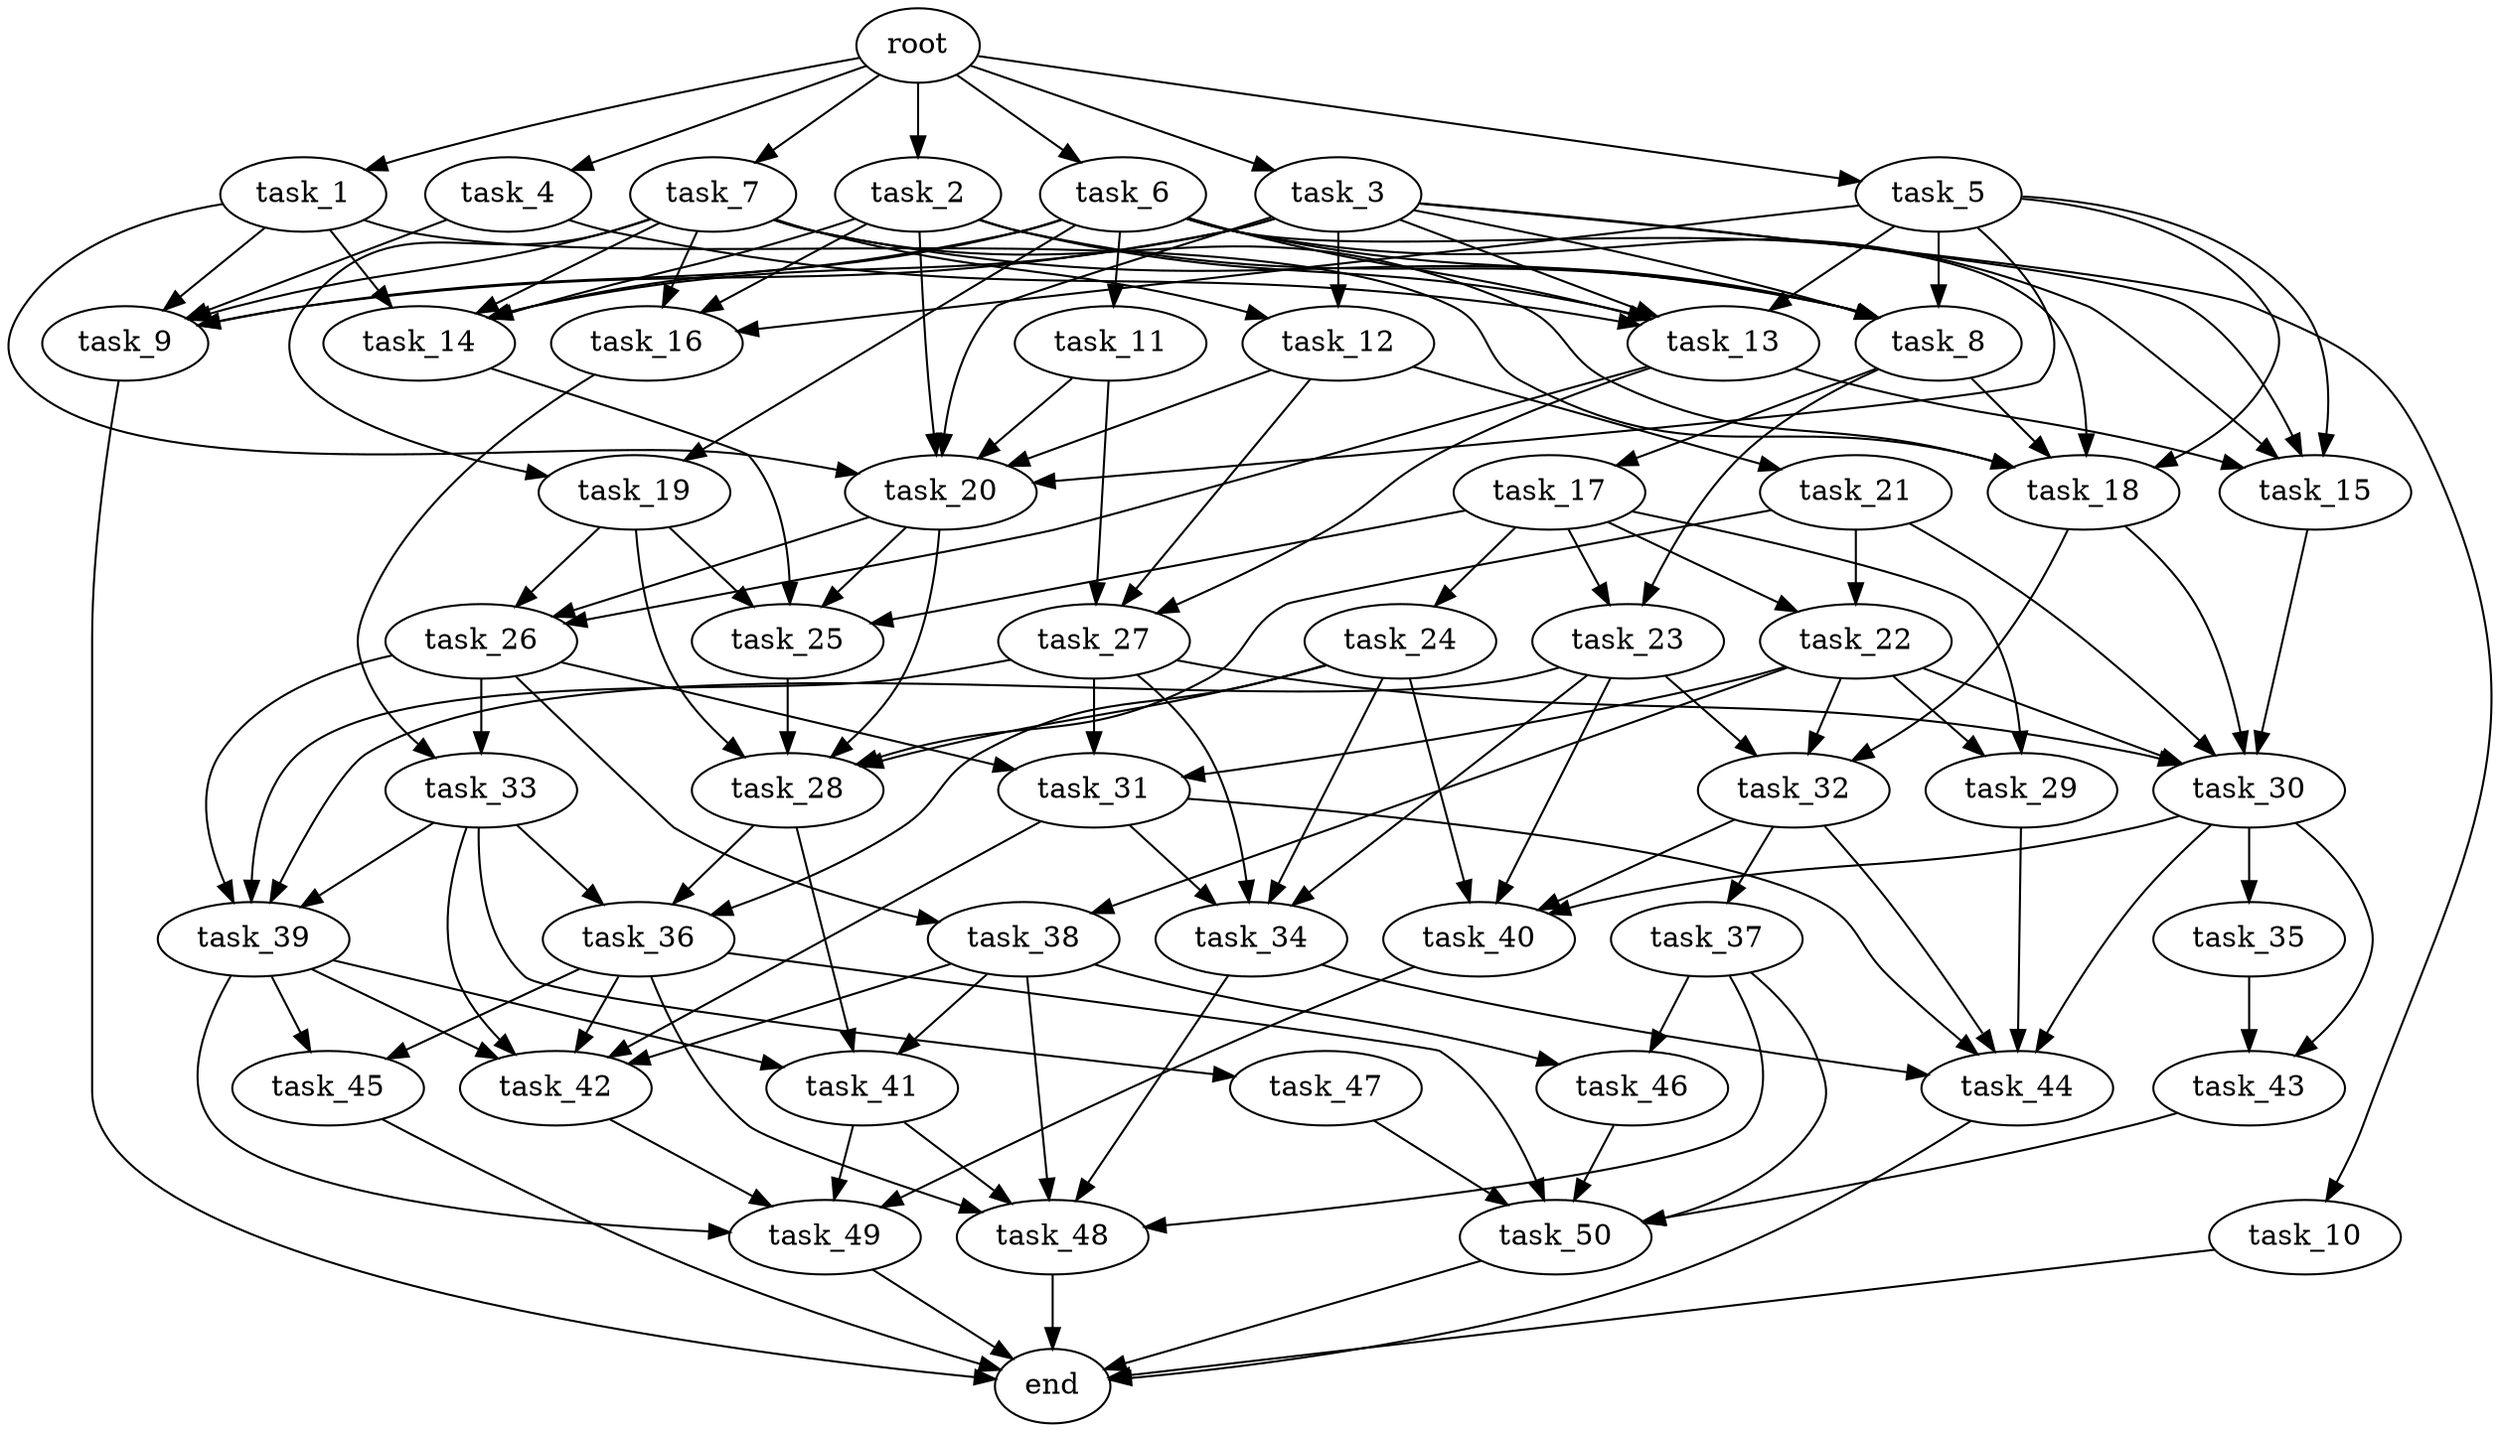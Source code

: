 digraph G {
  task_23 [size="5.525476e+10"];
  task_31 [size="9.639316e+10"];
  task_36 [size="2.214210e+10"];
  task_8 [size="2.531773e+10"];
  task_17 [size="7.134502e+10"];
  task_20 [size="7.000640e+10"];
  task_19 [size="7.247890e+10"];
  task_26 [size="3.893893e+10"];
  task_13 [size="8.055692e+10"];
  task_1 [size="4.724826e+10"];
  task_4 [size="2.491644e+10"];
  task_11 [size="8.158947e+10"];
  task_22 [size="4.529574e+10"];
  task_47 [size="1.092234e+09"];
  task_39 [size="3.915300e+10"];
  task_10 [size="1.768890e+10"];
  task_33 [size="4.224298e+10"];
  task_2 [size="6.154319e+10"];
  task_6 [size="3.326236e+10"];
  task_5 [size="3.317771e+10"];
  task_38 [size="2.897904e+10"];
  task_29 [size="2.460234e+10"];
  task_25 [size="8.221942e+10"];
  task_7 [size="4.633955e+10"];
  task_44 [size="3.762930e+10"];
  task_9 [size="2.249560e+09"];
  task_40 [size="3.221278e+10"];
  task_15 [size="9.123937e+09"];
  task_35 [size="3.345459e+10"];
  task_43 [size="1.742794e+10"];
  task_50 [size="2.846373e+10"];
  task_45 [size="1.474186e+10"];
  task_48 [size="8.856708e+10"];
  task_46 [size="6.482955e+10"];
  task_41 [size="2.737667e+09"];
  task_24 [size="3.418949e+10"];
  task_34 [size="3.050145e+10"];
  task_37 [size="9.323914e+10"];
  task_12 [size="6.430290e+10"];
  task_28 [size="2.764604e+10"];
  task_42 [size="7.758726e+09"];
  task_14 [size="8.867941e+10"];
  root [size="0.000000e+00"];
  task_18 [size="7.798220e+10"];
  task_32 [size="4.672157e+10"];
  task_30 [size="1.864868e+10"];
  task_27 [size="6.297612e+10"];
  task_3 [size="6.740908e+10"];
  end [size="0.000000e+00"];
  task_16 [size="6.948934e+10"];
  task_49 [size="2.407588e+10"];
  task_21 [size="5.887766e+10"];

  task_23 -> task_32 [size="1.557386e+08"];
  task_23 -> task_34 [size="7.625363e+07"];
  task_23 -> task_40 [size="8.053196e+07"];
  task_23 -> task_39 [size="9.788249e+07"];
  task_31 -> task_42 [size="1.551745e+07"];
  task_31 -> task_34 [size="7.625363e+07"];
  task_31 -> task_44 [size="7.525860e+07"];
  task_36 -> task_45 [size="7.370930e+07"];
  task_36 -> task_48 [size="1.771342e+08"];
  task_36 -> task_50 [size="5.692745e+07"];
  task_36 -> task_42 [size="1.551745e+07"];
  task_8 -> task_23 [size="2.762738e+08"];
  task_8 -> task_17 [size="7.134502e+08"];
  task_8 -> task_18 [size="1.559644e+08"];
  task_17 -> task_23 [size="2.762738e+08"];
  task_17 -> task_22 [size="2.264787e+08"];
  task_17 -> task_25 [size="2.055486e+08"];
  task_17 -> task_24 [size="3.418949e+08"];
  task_17 -> task_29 [size="1.230117e+08"];
  task_20 -> task_26 [size="1.297964e+08"];
  task_20 -> task_28 [size="5.529208e+07"];
  task_20 -> task_25 [size="2.055486e+08"];
  task_19 -> task_26 [size="1.297964e+08"];
  task_19 -> task_28 [size="5.529208e+07"];
  task_19 -> task_25 [size="2.055486e+08"];
  task_26 -> task_33 [size="2.112149e+08"];
  task_26 -> task_31 [size="3.213105e+08"];
  task_26 -> task_38 [size="1.448952e+08"];
  task_26 -> task_39 [size="9.788249e+07"];
  task_13 -> task_26 [size="1.297964e+08"];
  task_13 -> task_27 [size="2.099204e+08"];
  task_13 -> task_15 [size="2.280984e+07"];
  task_1 -> task_14 [size="1.773588e+08"];
  task_1 -> task_9 [size="4.499119e+06"];
  task_1 -> task_20 [size="1.166773e+08"];
  task_1 -> task_18 [size="1.559644e+08"];
  task_4 -> task_13 [size="1.611138e+08"];
  task_4 -> task_9 [size="4.499119e+06"];
  task_11 -> task_27 [size="2.099204e+08"];
  task_11 -> task_20 [size="1.166773e+08"];
  task_22 -> task_31 [size="3.213105e+08"];
  task_22 -> task_29 [size="1.230117e+08"];
  task_22 -> task_30 [size="3.729736e+07"];
  task_22 -> task_38 [size="1.448952e+08"];
  task_22 -> task_32 [size="1.557386e+08"];
  task_47 -> task_50 [size="5.692745e+07"];
  task_39 -> task_45 [size="7.370930e+07"];
  task_39 -> task_41 [size="9.125556e+06"];
  task_39 -> task_49 [size="6.018970e+07"];
  task_39 -> task_42 [size="1.551745e+07"];
  task_10 -> end [size="1.000000e-12"];
  task_33 -> task_39 [size="9.788249e+07"];
  task_33 -> task_47 [size="1.092234e+07"];
  task_33 -> task_36 [size="7.380699e+07"];
  task_33 -> task_42 [size="1.551745e+07"];
  task_2 -> task_14 [size="1.773588e+08"];
  task_2 -> task_13 [size="1.611138e+08"];
  task_2 -> task_16 [size="2.316311e+08"];
  task_2 -> task_20 [size="1.166773e+08"];
  task_2 -> task_8 [size="5.063546e+07"];
  task_6 -> task_9 [size="4.499119e+06"];
  task_6 -> task_11 [size="8.158947e+08"];
  task_6 -> task_15 [size="2.280984e+07"];
  task_6 -> task_8 [size="5.063546e+07"];
  task_6 -> task_14 [size="1.773588e+08"];
  task_6 -> task_13 [size="1.611138e+08"];
  task_6 -> task_18 [size="1.559644e+08"];
  task_6 -> task_19 [size="3.623945e+08"];
  task_5 -> task_18 [size="1.559644e+08"];
  task_5 -> task_15 [size="2.280984e+07"];
  task_5 -> task_8 [size="5.063546e+07"];
  task_5 -> task_13 [size="1.611138e+08"];
  task_5 -> task_16 [size="2.316311e+08"];
  task_5 -> task_20 [size="1.166773e+08"];
  task_38 -> task_41 [size="9.125556e+06"];
  task_38 -> task_42 [size="1.551745e+07"];
  task_38 -> task_46 [size="3.241478e+08"];
  task_38 -> task_48 [size="1.771342e+08"];
  task_29 -> task_44 [size="7.525860e+07"];
  task_25 -> task_28 [size="5.529208e+07"];
  task_7 -> task_9 [size="4.499119e+06"];
  task_7 -> task_18 [size="1.559644e+08"];
  task_7 -> task_14 [size="1.773588e+08"];
  task_7 -> task_16 [size="2.316311e+08"];
  task_7 -> task_8 [size="5.063546e+07"];
  task_7 -> task_12 [size="3.215145e+08"];
  task_7 -> task_19 [size="3.623945e+08"];
  task_44 -> end [size="1.000000e-12"];
  task_9 -> end [size="1.000000e-12"];
  task_40 -> task_49 [size="6.018970e+07"];
  task_15 -> task_30 [size="3.729736e+07"];
  task_35 -> task_43 [size="8.713971e+07"];
  task_43 -> task_50 [size="5.692745e+07"];
  task_50 -> end [size="1.000000e-12"];
  task_45 -> end [size="1.000000e-12"];
  task_48 -> end [size="1.000000e-12"];
  task_46 -> task_50 [size="5.692745e+07"];
  task_41 -> task_48 [size="1.771342e+08"];
  task_41 -> task_49 [size="6.018970e+07"];
  task_24 -> task_28 [size="5.529208e+07"];
  task_24 -> task_34 [size="7.625363e+07"];
  task_24 -> task_40 [size="8.053196e+07"];
  task_24 -> task_36 [size="7.380699e+07"];
  task_34 -> task_48 [size="1.771342e+08"];
  task_34 -> task_44 [size="7.525860e+07"];
  task_37 -> task_48 [size="1.771342e+08"];
  task_37 -> task_46 [size="3.241478e+08"];
  task_37 -> task_50 [size="5.692745e+07"];
  task_12 -> task_27 [size="2.099204e+08"];
  task_12 -> task_20 [size="1.166773e+08"];
  task_12 -> task_21 [size="5.887766e+08"];
  task_28 -> task_41 [size="9.125556e+06"];
  task_28 -> task_36 [size="7.380699e+07"];
  task_42 -> task_49 [size="6.018970e+07"];
  task_14 -> task_25 [size="2.055486e+08"];
  root -> task_6 [size="1.000000e-12"];
  root -> task_5 [size="1.000000e-12"];
  root -> task_1 [size="1.000000e-12"];
  root -> task_3 [size="1.000000e-12"];
  root -> task_4 [size="1.000000e-12"];
  root -> task_2 [size="1.000000e-12"];
  root -> task_7 [size="1.000000e-12"];
  task_18 -> task_30 [size="3.729736e+07"];
  task_18 -> task_32 [size="1.557386e+08"];
  task_32 -> task_37 [size="9.323914e+08"];
  task_32 -> task_40 [size="8.053196e+07"];
  task_32 -> task_44 [size="7.525860e+07"];
  task_30 -> task_35 [size="3.345459e+08"];
  task_30 -> task_43 [size="8.713971e+07"];
  task_30 -> task_40 [size="8.053196e+07"];
  task_30 -> task_44 [size="7.525860e+07"];
  task_27 -> task_31 [size="3.213105e+08"];
  task_27 -> task_34 [size="7.625363e+07"];
  task_27 -> task_30 [size="3.729736e+07"];
  task_27 -> task_39 [size="9.788249e+07"];
  task_3 -> task_9 [size="4.499119e+06"];
  task_3 -> task_10 [size="1.768890e+08"];
  task_3 -> task_14 [size="1.773588e+08"];
  task_3 -> task_13 [size="1.611138e+08"];
  task_3 -> task_15 [size="2.280984e+07"];
  task_3 -> task_8 [size="5.063546e+07"];
  task_3 -> task_12 [size="3.215145e+08"];
  task_3 -> task_20 [size="1.166773e+08"];
  task_16 -> task_33 [size="2.112149e+08"];
  task_49 -> end [size="1.000000e-12"];
  task_21 -> task_22 [size="2.264787e+08"];
  task_21 -> task_28 [size="5.529208e+07"];
  task_21 -> task_30 [size="3.729736e+07"];
}
